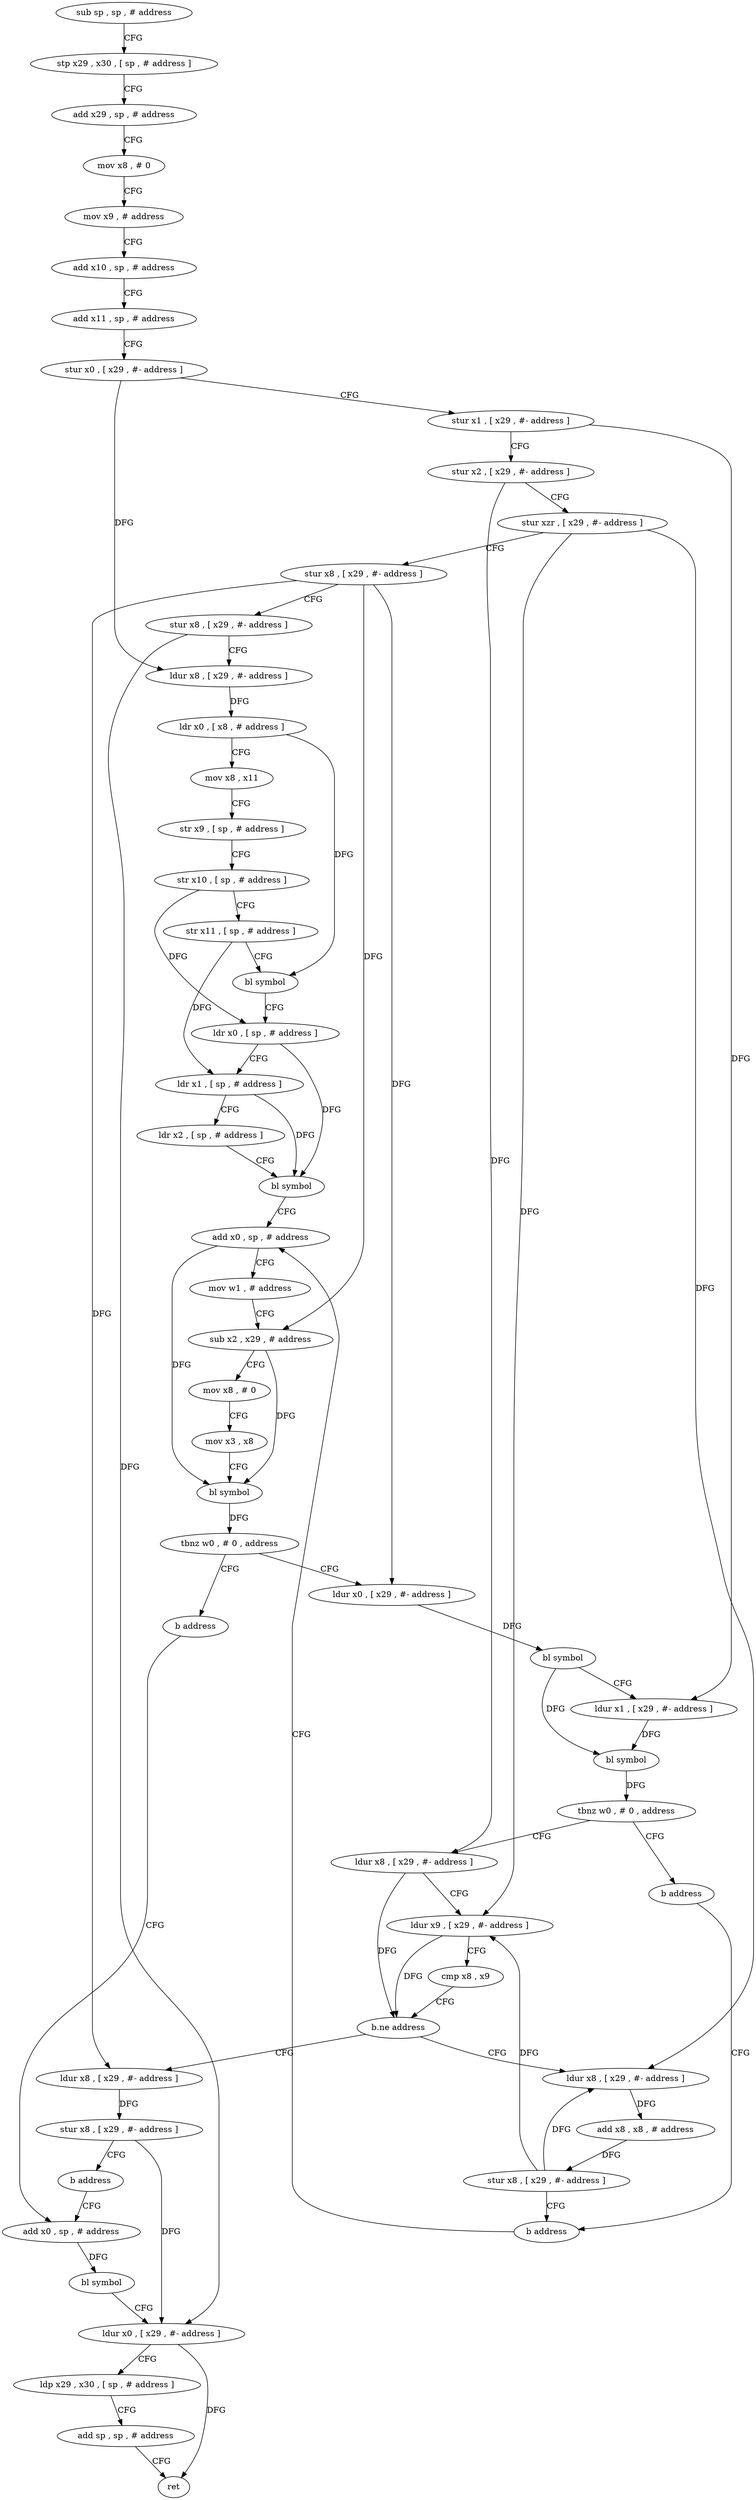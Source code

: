 digraph "func" {
"83644" [label = "sub sp , sp , # address" ]
"83648" [label = "stp x29 , x30 , [ sp , # address ]" ]
"83652" [label = "add x29 , sp , # address" ]
"83656" [label = "mov x8 , # 0" ]
"83660" [label = "mov x9 , # address" ]
"83664" [label = "add x10 , sp , # address" ]
"83668" [label = "add x11 , sp , # address" ]
"83672" [label = "stur x0 , [ x29 , #- address ]" ]
"83676" [label = "stur x1 , [ x29 , #- address ]" ]
"83680" [label = "stur x2 , [ x29 , #- address ]" ]
"83684" [label = "stur xzr , [ x29 , #- address ]" ]
"83688" [label = "stur x8 , [ x29 , #- address ]" ]
"83692" [label = "stur x8 , [ x29 , #- address ]" ]
"83696" [label = "ldur x8 , [ x29 , #- address ]" ]
"83700" [label = "ldr x0 , [ x8 , # address ]" ]
"83704" [label = "mov x8 , x11" ]
"83708" [label = "str x9 , [ sp , # address ]" ]
"83712" [label = "str x10 , [ sp , # address ]" ]
"83716" [label = "str x11 , [ sp , # address ]" ]
"83720" [label = "bl symbol" ]
"83724" [label = "ldr x0 , [ sp , # address ]" ]
"83728" [label = "ldr x1 , [ sp , # address ]" ]
"83732" [label = "ldr x2 , [ sp , # address ]" ]
"83736" [label = "bl symbol" ]
"83740" [label = "add x0 , sp , # address" ]
"83772" [label = "ldur x0 , [ x29 , #- address ]" ]
"83776" [label = "bl symbol" ]
"83780" [label = "ldur x1 , [ x29 , #- address ]" ]
"83784" [label = "bl symbol" ]
"83788" [label = "tbnz w0 , # 0 , address" ]
"83796" [label = "ldur x8 , [ x29 , #- address ]" ]
"83792" [label = "b address" ]
"83768" [label = "b address" ]
"83840" [label = "add x0 , sp , # address" ]
"83800" [label = "ldur x9 , [ x29 , #- address ]" ]
"83804" [label = "cmp x8 , x9" ]
"83808" [label = "b.ne address" ]
"83824" [label = "ldur x8 , [ x29 , #- address ]" ]
"83812" [label = "ldur x8 , [ x29 , #- address ]" ]
"83836" [label = "b address" ]
"83844" [label = "bl symbol" ]
"83848" [label = "ldur x0 , [ x29 , #- address ]" ]
"83852" [label = "ldp x29 , x30 , [ sp , # address ]" ]
"83856" [label = "add sp , sp , # address" ]
"83860" [label = "ret" ]
"83828" [label = "add x8 , x8 , # address" ]
"83832" [label = "stur x8 , [ x29 , #- address ]" ]
"83816" [label = "stur x8 , [ x29 , #- address ]" ]
"83820" [label = "b address" ]
"83744" [label = "mov w1 , # address" ]
"83748" [label = "sub x2 , x29 , # address" ]
"83752" [label = "mov x8 , # 0" ]
"83756" [label = "mov x3 , x8" ]
"83760" [label = "bl symbol" ]
"83764" [label = "tbnz w0 , # 0 , address" ]
"83644" -> "83648" [ label = "CFG" ]
"83648" -> "83652" [ label = "CFG" ]
"83652" -> "83656" [ label = "CFG" ]
"83656" -> "83660" [ label = "CFG" ]
"83660" -> "83664" [ label = "CFG" ]
"83664" -> "83668" [ label = "CFG" ]
"83668" -> "83672" [ label = "CFG" ]
"83672" -> "83676" [ label = "CFG" ]
"83672" -> "83696" [ label = "DFG" ]
"83676" -> "83680" [ label = "CFG" ]
"83676" -> "83780" [ label = "DFG" ]
"83680" -> "83684" [ label = "CFG" ]
"83680" -> "83796" [ label = "DFG" ]
"83684" -> "83688" [ label = "CFG" ]
"83684" -> "83800" [ label = "DFG" ]
"83684" -> "83824" [ label = "DFG" ]
"83688" -> "83692" [ label = "CFG" ]
"83688" -> "83772" [ label = "DFG" ]
"83688" -> "83812" [ label = "DFG" ]
"83688" -> "83748" [ label = "DFG" ]
"83692" -> "83696" [ label = "CFG" ]
"83692" -> "83848" [ label = "DFG" ]
"83696" -> "83700" [ label = "DFG" ]
"83700" -> "83704" [ label = "CFG" ]
"83700" -> "83720" [ label = "DFG" ]
"83704" -> "83708" [ label = "CFG" ]
"83708" -> "83712" [ label = "CFG" ]
"83712" -> "83716" [ label = "CFG" ]
"83712" -> "83724" [ label = "DFG" ]
"83716" -> "83720" [ label = "CFG" ]
"83716" -> "83728" [ label = "DFG" ]
"83720" -> "83724" [ label = "CFG" ]
"83724" -> "83728" [ label = "CFG" ]
"83724" -> "83736" [ label = "DFG" ]
"83728" -> "83732" [ label = "CFG" ]
"83728" -> "83736" [ label = "DFG" ]
"83732" -> "83736" [ label = "CFG" ]
"83736" -> "83740" [ label = "CFG" ]
"83740" -> "83744" [ label = "CFG" ]
"83740" -> "83760" [ label = "DFG" ]
"83772" -> "83776" [ label = "DFG" ]
"83776" -> "83780" [ label = "CFG" ]
"83776" -> "83784" [ label = "DFG" ]
"83780" -> "83784" [ label = "DFG" ]
"83784" -> "83788" [ label = "DFG" ]
"83788" -> "83796" [ label = "CFG" ]
"83788" -> "83792" [ label = "CFG" ]
"83796" -> "83800" [ label = "CFG" ]
"83796" -> "83808" [ label = "DFG" ]
"83792" -> "83836" [ label = "CFG" ]
"83768" -> "83840" [ label = "CFG" ]
"83840" -> "83844" [ label = "DFG" ]
"83800" -> "83804" [ label = "CFG" ]
"83800" -> "83808" [ label = "DFG" ]
"83804" -> "83808" [ label = "CFG" ]
"83808" -> "83824" [ label = "CFG" ]
"83808" -> "83812" [ label = "CFG" ]
"83824" -> "83828" [ label = "DFG" ]
"83812" -> "83816" [ label = "DFG" ]
"83836" -> "83740" [ label = "CFG" ]
"83844" -> "83848" [ label = "CFG" ]
"83848" -> "83852" [ label = "CFG" ]
"83848" -> "83860" [ label = "DFG" ]
"83852" -> "83856" [ label = "CFG" ]
"83856" -> "83860" [ label = "CFG" ]
"83828" -> "83832" [ label = "DFG" ]
"83832" -> "83836" [ label = "CFG" ]
"83832" -> "83800" [ label = "DFG" ]
"83832" -> "83824" [ label = "DFG" ]
"83816" -> "83820" [ label = "CFG" ]
"83816" -> "83848" [ label = "DFG" ]
"83820" -> "83840" [ label = "CFG" ]
"83744" -> "83748" [ label = "CFG" ]
"83748" -> "83752" [ label = "CFG" ]
"83748" -> "83760" [ label = "DFG" ]
"83752" -> "83756" [ label = "CFG" ]
"83756" -> "83760" [ label = "CFG" ]
"83760" -> "83764" [ label = "DFG" ]
"83764" -> "83772" [ label = "CFG" ]
"83764" -> "83768" [ label = "CFG" ]
}
